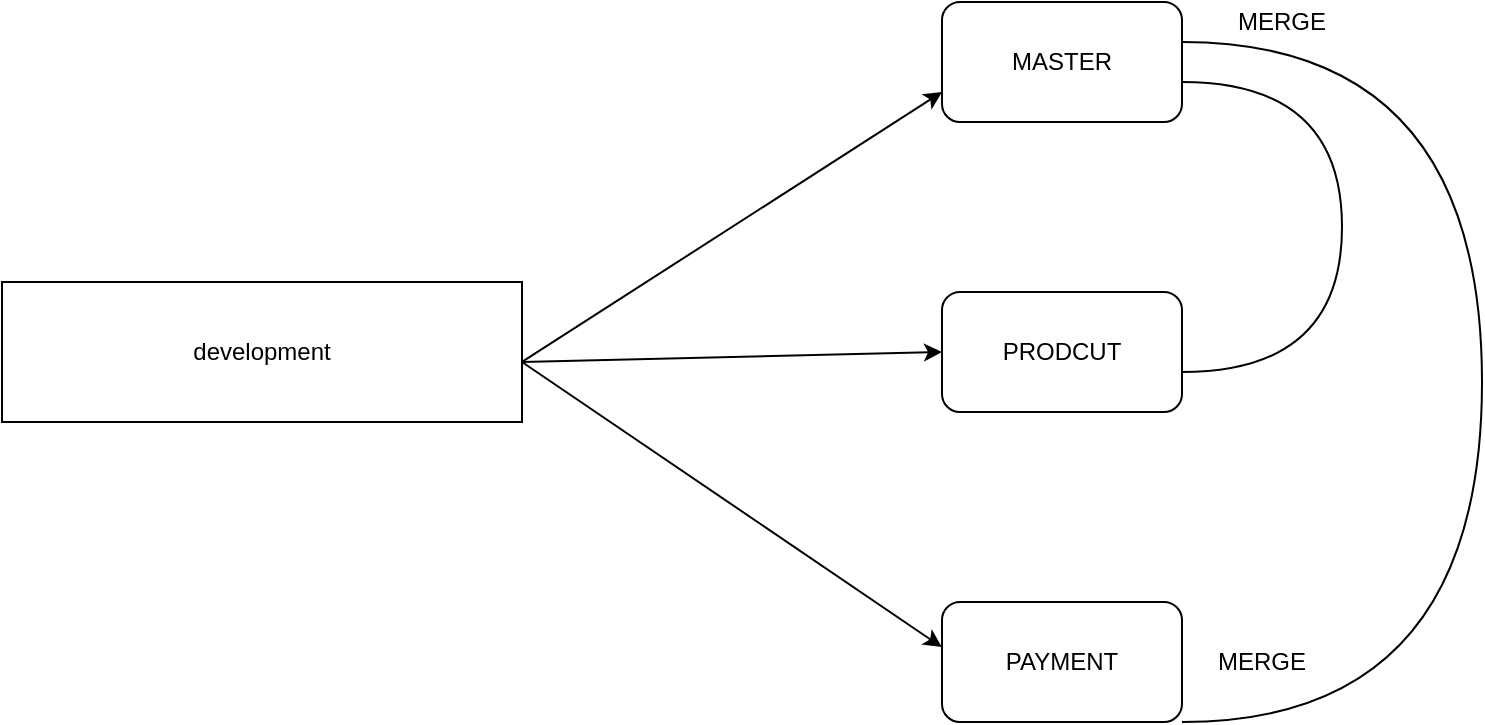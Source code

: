 <mxfile version="14.9.8" type="github">
  <diagram id="49S3HgyZ0l6TdvTboECl" name="Page-1">
    <mxGraphModel dx="1209" dy="626" grid="1" gridSize="10" guides="1" tooltips="1" connect="1" arrows="1" fold="1" page="1" pageScale="1" pageWidth="850" pageHeight="1100" math="0" shadow="0">
      <root>
        <mxCell id="0" />
        <mxCell id="1" parent="0" />
        <mxCell id="eAdFM__d5VqfeObvWD1n-1" value="development" style="rounded=0;whiteSpace=wrap;html=1;" vertex="1" parent="1">
          <mxGeometry x="50" y="270" width="260" height="70" as="geometry" />
        </mxCell>
        <mxCell id="eAdFM__d5VqfeObvWD1n-3" value="MASTER" style="rounded=1;whiteSpace=wrap;html=1;" vertex="1" parent="1">
          <mxGeometry x="520" y="130" width="120" height="60" as="geometry" />
        </mxCell>
        <mxCell id="eAdFM__d5VqfeObvWD1n-4" value="PRODCUT" style="rounded=1;whiteSpace=wrap;html=1;" vertex="1" parent="1">
          <mxGeometry x="520" y="275" width="120" height="60" as="geometry" />
        </mxCell>
        <mxCell id="eAdFM__d5VqfeObvWD1n-5" value="PAYMENT" style="rounded=1;whiteSpace=wrap;html=1;" vertex="1" parent="1">
          <mxGeometry x="520" y="430" width="120" height="60" as="geometry" />
        </mxCell>
        <mxCell id="eAdFM__d5VqfeObvWD1n-6" value="" style="endArrow=classic;html=1;exitX=1;exitY=0.571;exitDx=0;exitDy=0;exitPerimeter=0;entryX=0;entryY=0.75;entryDx=0;entryDy=0;" edge="1" parent="1" source="eAdFM__d5VqfeObvWD1n-1" target="eAdFM__d5VqfeObvWD1n-3">
          <mxGeometry width="50" height="50" relative="1" as="geometry">
            <mxPoint x="320" y="310" as="sourcePoint" />
            <mxPoint x="360" y="260" as="targetPoint" />
          </mxGeometry>
        </mxCell>
        <mxCell id="eAdFM__d5VqfeObvWD1n-8" value="" style="endArrow=classic;html=1;entryX=0;entryY=0.5;entryDx=0;entryDy=0;" edge="1" parent="1" target="eAdFM__d5VqfeObvWD1n-4">
          <mxGeometry width="50" height="50" relative="1" as="geometry">
            <mxPoint x="310" y="310" as="sourcePoint" />
            <mxPoint x="530" y="185" as="targetPoint" />
          </mxGeometry>
        </mxCell>
        <mxCell id="eAdFM__d5VqfeObvWD1n-9" value="" style="endArrow=classic;html=1;entryX=-0.001;entryY=0.376;entryDx=0;entryDy=0;entryPerimeter=0;" edge="1" parent="1" target="eAdFM__d5VqfeObvWD1n-5">
          <mxGeometry width="50" height="50" relative="1" as="geometry">
            <mxPoint x="310" y="310" as="sourcePoint" />
            <mxPoint x="530" y="185" as="targetPoint" />
          </mxGeometry>
        </mxCell>
        <mxCell id="eAdFM__d5VqfeObvWD1n-11" value="" style="shape=requiredInterface;html=1;verticalLabelPosition=bottom;" vertex="1" parent="1">
          <mxGeometry x="640" y="170" width="80" height="145" as="geometry" />
        </mxCell>
        <mxCell id="eAdFM__d5VqfeObvWD1n-12" value="" style="shape=requiredInterface;html=1;verticalLabelPosition=bottom;" vertex="1" parent="1">
          <mxGeometry x="640" y="150" width="150" height="340" as="geometry" />
        </mxCell>
        <mxCell id="eAdFM__d5VqfeObvWD1n-13" value="MERGE" style="text;html=1;strokeColor=none;fillColor=none;align=center;verticalAlign=middle;whiteSpace=wrap;rounded=0;" vertex="1" parent="1">
          <mxGeometry x="670" y="130" width="40" height="20" as="geometry" />
        </mxCell>
        <mxCell id="eAdFM__d5VqfeObvWD1n-14" value="MERGE" style="text;html=1;strokeColor=none;fillColor=none;align=center;verticalAlign=middle;whiteSpace=wrap;rounded=0;" vertex="1" parent="1">
          <mxGeometry x="660" y="450" width="40" height="20" as="geometry" />
        </mxCell>
        <mxCell id="eAdFM__d5VqfeObvWD1n-15" style="edgeStyle=orthogonalEdgeStyle;rounded=0;orthogonalLoop=1;jettySize=auto;html=1;exitX=0.5;exitY=1;exitDx=0;exitDy=0;" edge="1" parent="1" source="eAdFM__d5VqfeObvWD1n-13" target="eAdFM__d5VqfeObvWD1n-13">
          <mxGeometry relative="1" as="geometry" />
        </mxCell>
      </root>
    </mxGraphModel>
  </diagram>
</mxfile>
